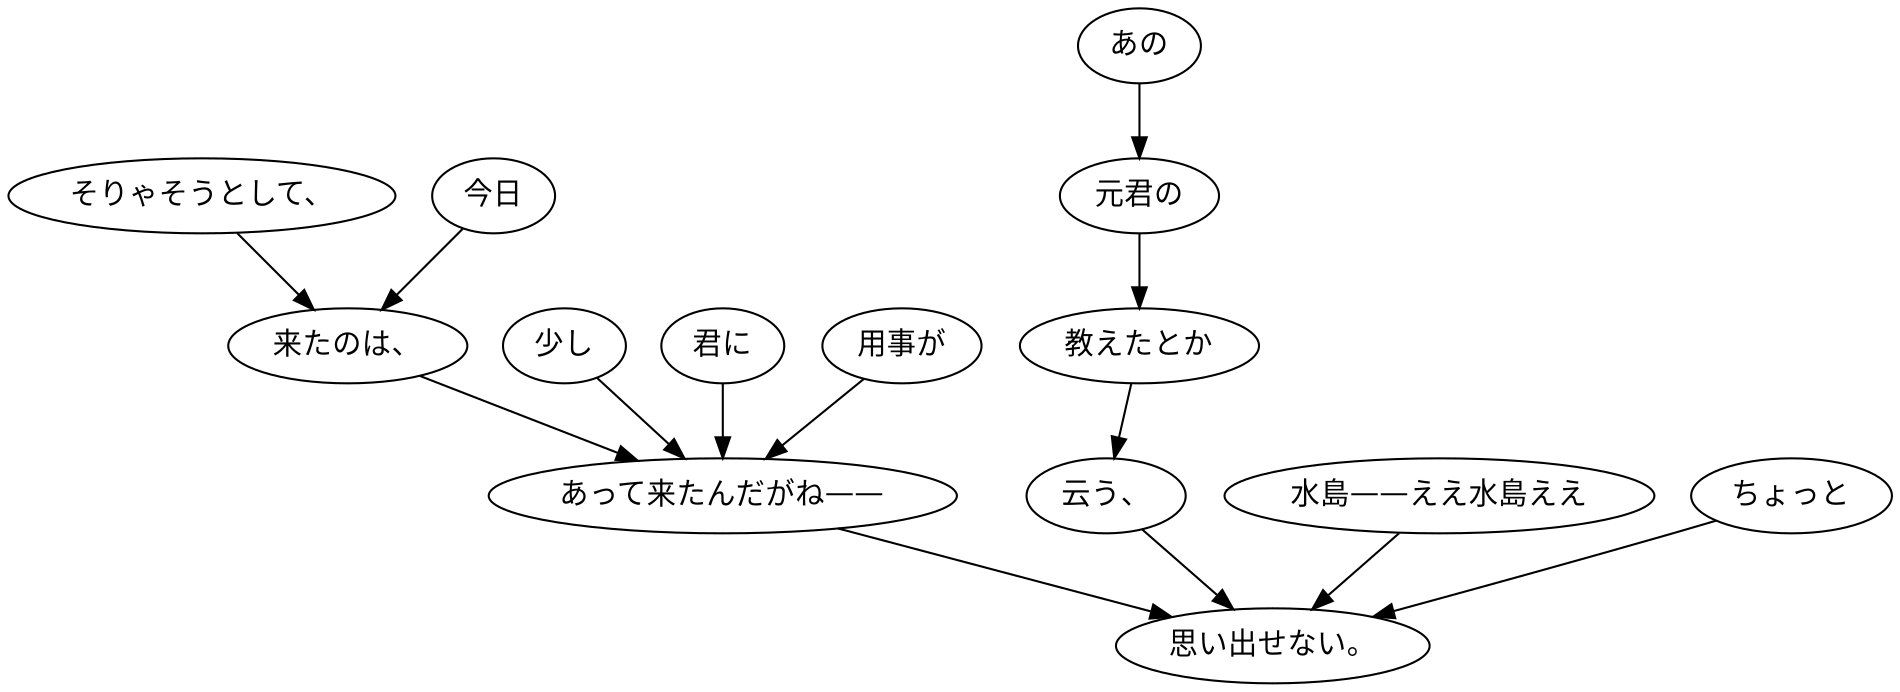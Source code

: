 digraph graph2374 {
	node0 [label="そりゃそうとして、"];
	node1 [label="今日"];
	node2 [label="来たのは、"];
	node3 [label="少し"];
	node4 [label="君に"];
	node5 [label="用事が"];
	node6 [label="あって来たんだがね——"];
	node7 [label="あの"];
	node8 [label="元君の"];
	node9 [label="教えたとか"];
	node10 [label="云う、"];
	node11 [label="水島——ええ水島ええ"];
	node12 [label="ちょっと"];
	node13 [label="思い出せない。"];
	node0 -> node2;
	node1 -> node2;
	node2 -> node6;
	node3 -> node6;
	node4 -> node6;
	node5 -> node6;
	node6 -> node13;
	node7 -> node8;
	node8 -> node9;
	node9 -> node10;
	node10 -> node13;
	node11 -> node13;
	node12 -> node13;
}
